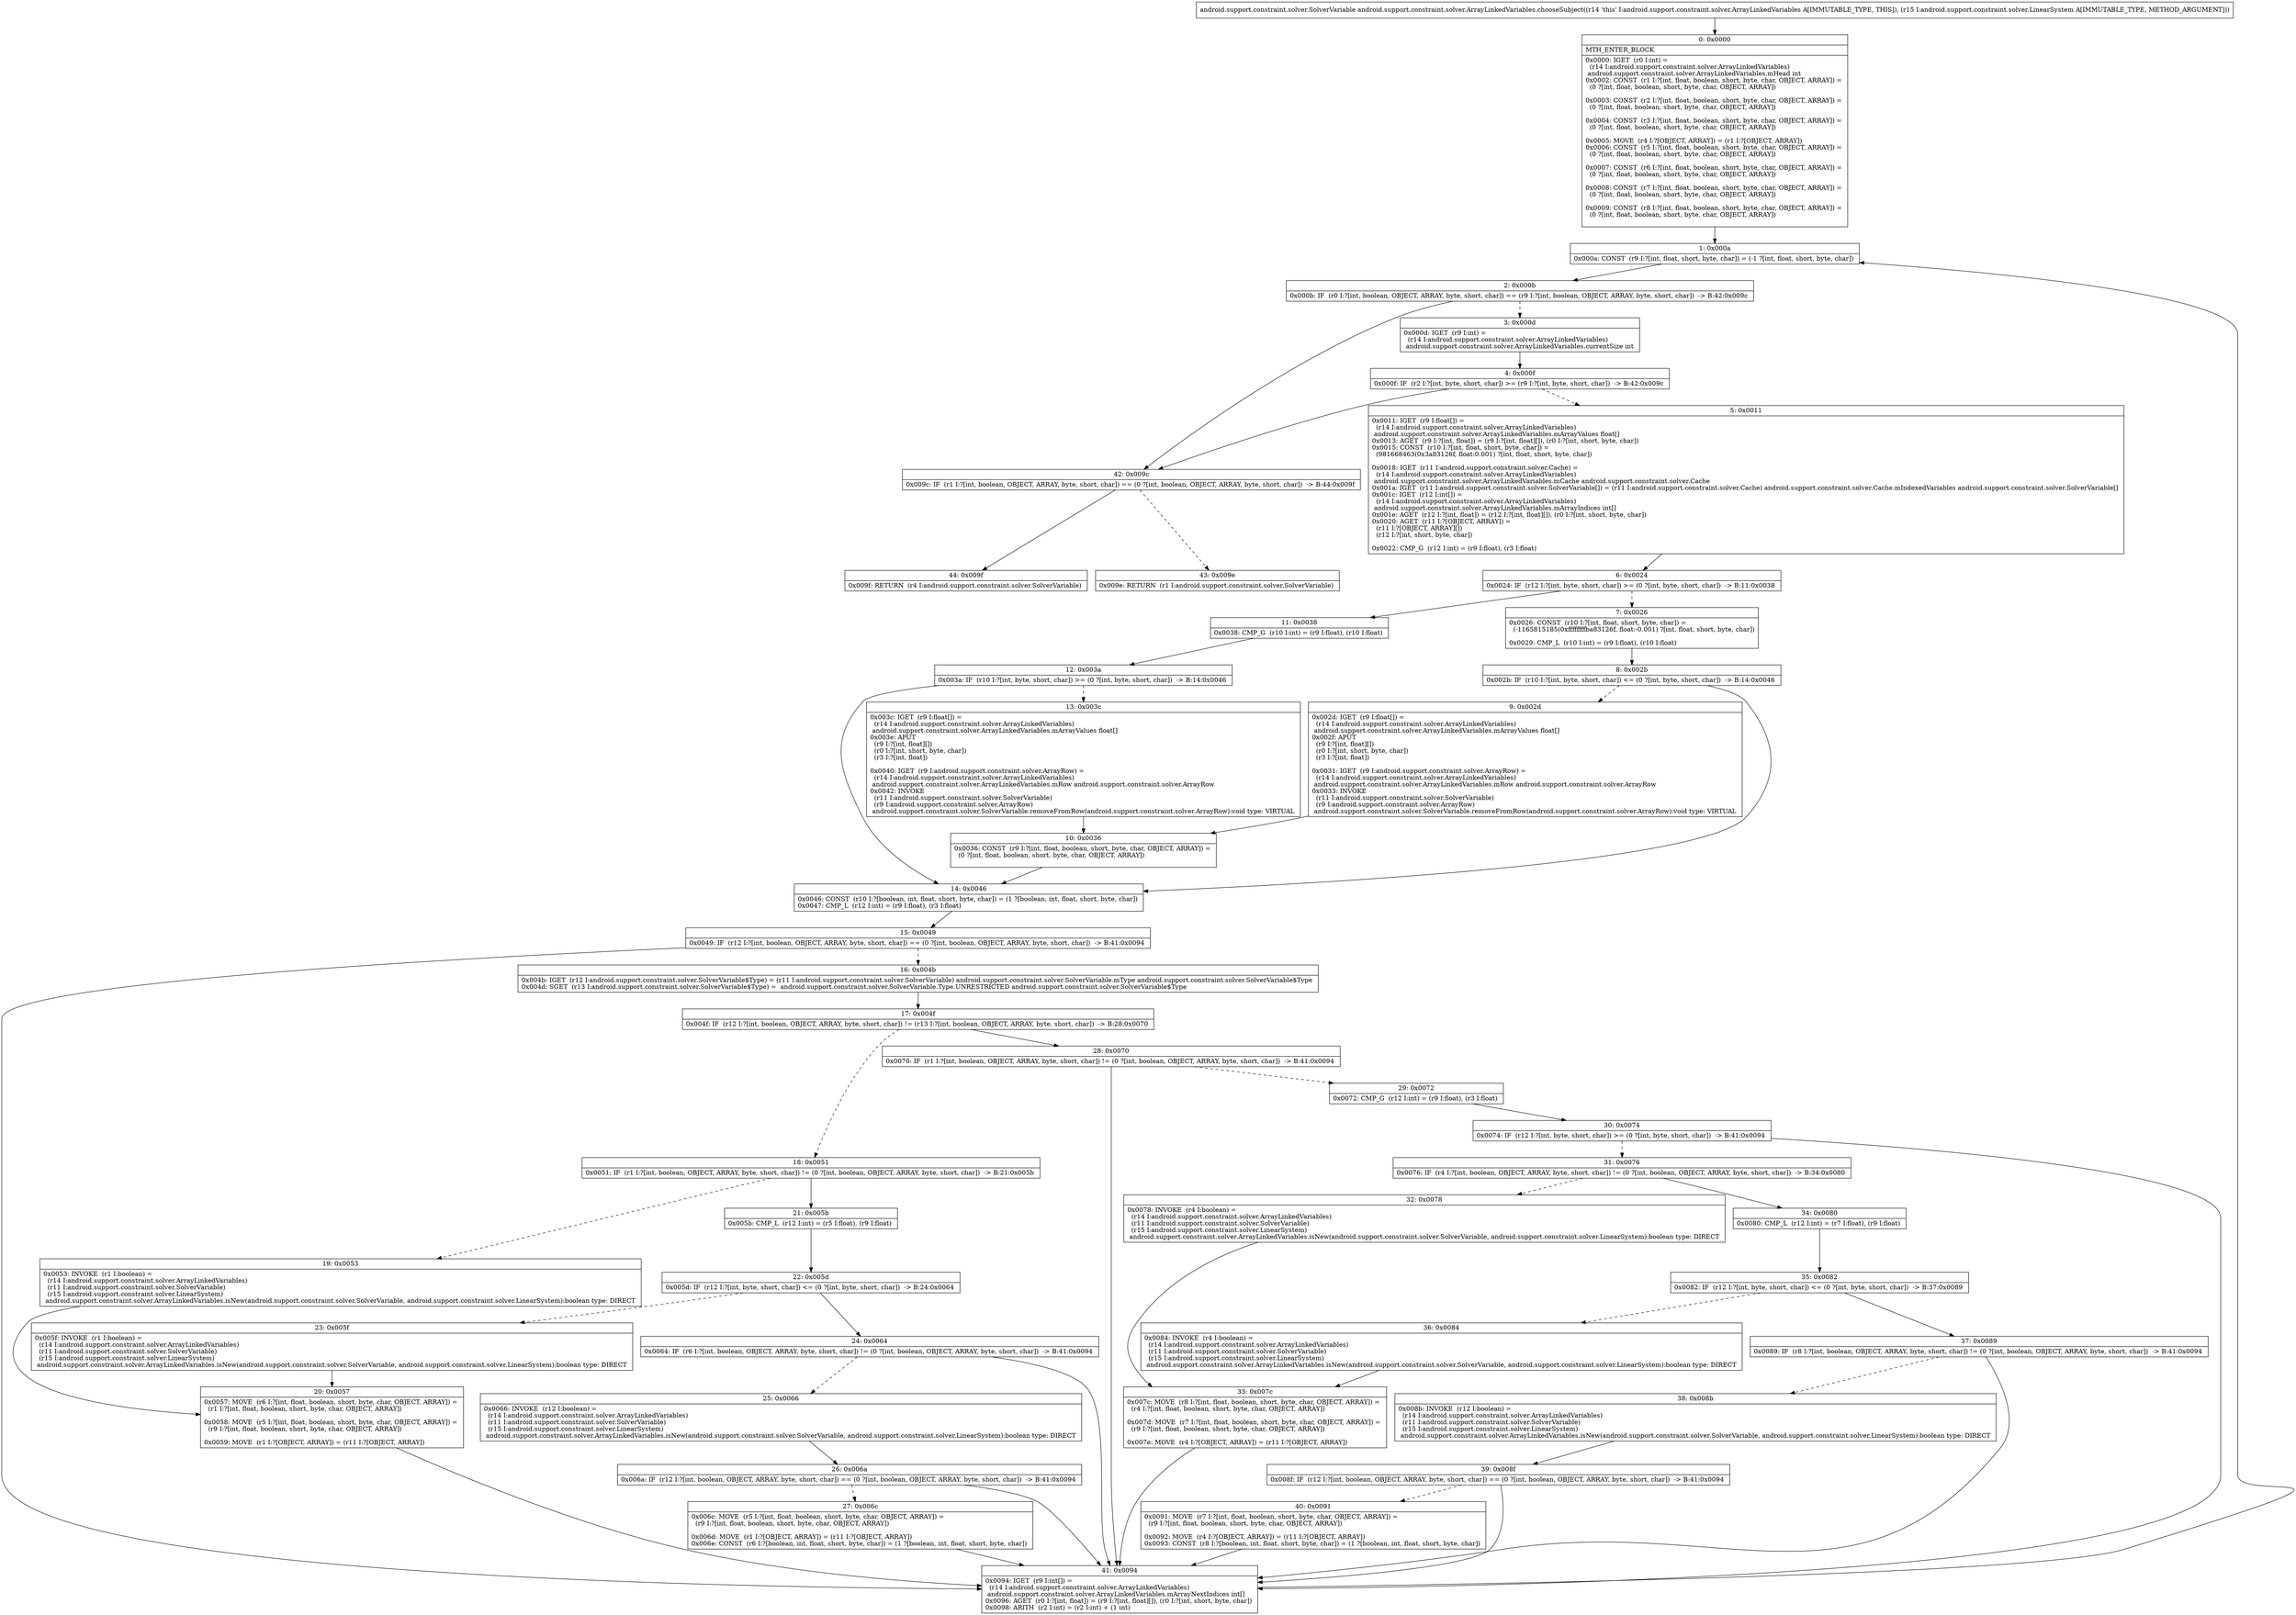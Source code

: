 digraph "CFG forandroid.support.constraint.solver.ArrayLinkedVariables.chooseSubject(Landroid\/support\/constraint\/solver\/LinearSystem;)Landroid\/support\/constraint\/solver\/SolverVariable;" {
Node_0 [shape=record,label="{0\:\ 0x0000|MTH_ENTER_BLOCK\l|0x0000: IGET  (r0 I:int) = \l  (r14 I:android.support.constraint.solver.ArrayLinkedVariables)\l android.support.constraint.solver.ArrayLinkedVariables.mHead int \l0x0002: CONST  (r1 I:?[int, float, boolean, short, byte, char, OBJECT, ARRAY]) = \l  (0 ?[int, float, boolean, short, byte, char, OBJECT, ARRAY])\l \l0x0003: CONST  (r2 I:?[int, float, boolean, short, byte, char, OBJECT, ARRAY]) = \l  (0 ?[int, float, boolean, short, byte, char, OBJECT, ARRAY])\l \l0x0004: CONST  (r3 I:?[int, float, boolean, short, byte, char, OBJECT, ARRAY]) = \l  (0 ?[int, float, boolean, short, byte, char, OBJECT, ARRAY])\l \l0x0005: MOVE  (r4 I:?[OBJECT, ARRAY]) = (r1 I:?[OBJECT, ARRAY]) \l0x0006: CONST  (r5 I:?[int, float, boolean, short, byte, char, OBJECT, ARRAY]) = \l  (0 ?[int, float, boolean, short, byte, char, OBJECT, ARRAY])\l \l0x0007: CONST  (r6 I:?[int, float, boolean, short, byte, char, OBJECT, ARRAY]) = \l  (0 ?[int, float, boolean, short, byte, char, OBJECT, ARRAY])\l \l0x0008: CONST  (r7 I:?[int, float, boolean, short, byte, char, OBJECT, ARRAY]) = \l  (0 ?[int, float, boolean, short, byte, char, OBJECT, ARRAY])\l \l0x0009: CONST  (r8 I:?[int, float, boolean, short, byte, char, OBJECT, ARRAY]) = \l  (0 ?[int, float, boolean, short, byte, char, OBJECT, ARRAY])\l \l}"];
Node_1 [shape=record,label="{1\:\ 0x000a|0x000a: CONST  (r9 I:?[int, float, short, byte, char]) = (\-1 ?[int, float, short, byte, char]) \l}"];
Node_2 [shape=record,label="{2\:\ 0x000b|0x000b: IF  (r0 I:?[int, boolean, OBJECT, ARRAY, byte, short, char]) == (r9 I:?[int, boolean, OBJECT, ARRAY, byte, short, char])  \-\> B:42:0x009c \l}"];
Node_3 [shape=record,label="{3\:\ 0x000d|0x000d: IGET  (r9 I:int) = \l  (r14 I:android.support.constraint.solver.ArrayLinkedVariables)\l android.support.constraint.solver.ArrayLinkedVariables.currentSize int \l}"];
Node_4 [shape=record,label="{4\:\ 0x000f|0x000f: IF  (r2 I:?[int, byte, short, char]) \>= (r9 I:?[int, byte, short, char])  \-\> B:42:0x009c \l}"];
Node_5 [shape=record,label="{5\:\ 0x0011|0x0011: IGET  (r9 I:float[]) = \l  (r14 I:android.support.constraint.solver.ArrayLinkedVariables)\l android.support.constraint.solver.ArrayLinkedVariables.mArrayValues float[] \l0x0013: AGET  (r9 I:?[int, float]) = (r9 I:?[int, float][]), (r0 I:?[int, short, byte, char]) \l0x0015: CONST  (r10 I:?[int, float, short, byte, char]) = \l  (981668463(0x3a83126f, float:0.001) ?[int, float, short, byte, char])\l \l0x0018: IGET  (r11 I:android.support.constraint.solver.Cache) = \l  (r14 I:android.support.constraint.solver.ArrayLinkedVariables)\l android.support.constraint.solver.ArrayLinkedVariables.mCache android.support.constraint.solver.Cache \l0x001a: IGET  (r11 I:android.support.constraint.solver.SolverVariable[]) = (r11 I:android.support.constraint.solver.Cache) android.support.constraint.solver.Cache.mIndexedVariables android.support.constraint.solver.SolverVariable[] \l0x001c: IGET  (r12 I:int[]) = \l  (r14 I:android.support.constraint.solver.ArrayLinkedVariables)\l android.support.constraint.solver.ArrayLinkedVariables.mArrayIndices int[] \l0x001e: AGET  (r12 I:?[int, float]) = (r12 I:?[int, float][]), (r0 I:?[int, short, byte, char]) \l0x0020: AGET  (r11 I:?[OBJECT, ARRAY]) = \l  (r11 I:?[OBJECT, ARRAY][])\l  (r12 I:?[int, short, byte, char])\l \l0x0022: CMP_G  (r12 I:int) = (r9 I:float), (r3 I:float) \l}"];
Node_6 [shape=record,label="{6\:\ 0x0024|0x0024: IF  (r12 I:?[int, byte, short, char]) \>= (0 ?[int, byte, short, char])  \-\> B:11:0x0038 \l}"];
Node_7 [shape=record,label="{7\:\ 0x0026|0x0026: CONST  (r10 I:?[int, float, short, byte, char]) = \l  (\-1165815185(0xffffffffba83126f, float:\-0.001) ?[int, float, short, byte, char])\l \l0x0029: CMP_L  (r10 I:int) = (r9 I:float), (r10 I:float) \l}"];
Node_8 [shape=record,label="{8\:\ 0x002b|0x002b: IF  (r10 I:?[int, byte, short, char]) \<= (0 ?[int, byte, short, char])  \-\> B:14:0x0046 \l}"];
Node_9 [shape=record,label="{9\:\ 0x002d|0x002d: IGET  (r9 I:float[]) = \l  (r14 I:android.support.constraint.solver.ArrayLinkedVariables)\l android.support.constraint.solver.ArrayLinkedVariables.mArrayValues float[] \l0x002f: APUT  \l  (r9 I:?[int, float][])\l  (r0 I:?[int, short, byte, char])\l  (r3 I:?[int, float])\l \l0x0031: IGET  (r9 I:android.support.constraint.solver.ArrayRow) = \l  (r14 I:android.support.constraint.solver.ArrayLinkedVariables)\l android.support.constraint.solver.ArrayLinkedVariables.mRow android.support.constraint.solver.ArrayRow \l0x0033: INVOKE  \l  (r11 I:android.support.constraint.solver.SolverVariable)\l  (r9 I:android.support.constraint.solver.ArrayRow)\l android.support.constraint.solver.SolverVariable.removeFromRow(android.support.constraint.solver.ArrayRow):void type: VIRTUAL \l}"];
Node_10 [shape=record,label="{10\:\ 0x0036|0x0036: CONST  (r9 I:?[int, float, boolean, short, byte, char, OBJECT, ARRAY]) = \l  (0 ?[int, float, boolean, short, byte, char, OBJECT, ARRAY])\l \l}"];
Node_11 [shape=record,label="{11\:\ 0x0038|0x0038: CMP_G  (r10 I:int) = (r9 I:float), (r10 I:float) \l}"];
Node_12 [shape=record,label="{12\:\ 0x003a|0x003a: IF  (r10 I:?[int, byte, short, char]) \>= (0 ?[int, byte, short, char])  \-\> B:14:0x0046 \l}"];
Node_13 [shape=record,label="{13\:\ 0x003c|0x003c: IGET  (r9 I:float[]) = \l  (r14 I:android.support.constraint.solver.ArrayLinkedVariables)\l android.support.constraint.solver.ArrayLinkedVariables.mArrayValues float[] \l0x003e: APUT  \l  (r9 I:?[int, float][])\l  (r0 I:?[int, short, byte, char])\l  (r3 I:?[int, float])\l \l0x0040: IGET  (r9 I:android.support.constraint.solver.ArrayRow) = \l  (r14 I:android.support.constraint.solver.ArrayLinkedVariables)\l android.support.constraint.solver.ArrayLinkedVariables.mRow android.support.constraint.solver.ArrayRow \l0x0042: INVOKE  \l  (r11 I:android.support.constraint.solver.SolverVariable)\l  (r9 I:android.support.constraint.solver.ArrayRow)\l android.support.constraint.solver.SolverVariable.removeFromRow(android.support.constraint.solver.ArrayRow):void type: VIRTUAL \l}"];
Node_14 [shape=record,label="{14\:\ 0x0046|0x0046: CONST  (r10 I:?[boolean, int, float, short, byte, char]) = (1 ?[boolean, int, float, short, byte, char]) \l0x0047: CMP_L  (r12 I:int) = (r9 I:float), (r3 I:float) \l}"];
Node_15 [shape=record,label="{15\:\ 0x0049|0x0049: IF  (r12 I:?[int, boolean, OBJECT, ARRAY, byte, short, char]) == (0 ?[int, boolean, OBJECT, ARRAY, byte, short, char])  \-\> B:41:0x0094 \l}"];
Node_16 [shape=record,label="{16\:\ 0x004b|0x004b: IGET  (r12 I:android.support.constraint.solver.SolverVariable$Type) = (r11 I:android.support.constraint.solver.SolverVariable) android.support.constraint.solver.SolverVariable.mType android.support.constraint.solver.SolverVariable$Type \l0x004d: SGET  (r13 I:android.support.constraint.solver.SolverVariable$Type) =  android.support.constraint.solver.SolverVariable.Type.UNRESTRICTED android.support.constraint.solver.SolverVariable$Type \l}"];
Node_17 [shape=record,label="{17\:\ 0x004f|0x004f: IF  (r12 I:?[int, boolean, OBJECT, ARRAY, byte, short, char]) != (r13 I:?[int, boolean, OBJECT, ARRAY, byte, short, char])  \-\> B:28:0x0070 \l}"];
Node_18 [shape=record,label="{18\:\ 0x0051|0x0051: IF  (r1 I:?[int, boolean, OBJECT, ARRAY, byte, short, char]) != (0 ?[int, boolean, OBJECT, ARRAY, byte, short, char])  \-\> B:21:0x005b \l}"];
Node_19 [shape=record,label="{19\:\ 0x0053|0x0053: INVOKE  (r1 I:boolean) = \l  (r14 I:android.support.constraint.solver.ArrayLinkedVariables)\l  (r11 I:android.support.constraint.solver.SolverVariable)\l  (r15 I:android.support.constraint.solver.LinearSystem)\l android.support.constraint.solver.ArrayLinkedVariables.isNew(android.support.constraint.solver.SolverVariable, android.support.constraint.solver.LinearSystem):boolean type: DIRECT \l}"];
Node_20 [shape=record,label="{20\:\ 0x0057|0x0057: MOVE  (r6 I:?[int, float, boolean, short, byte, char, OBJECT, ARRAY]) = \l  (r1 I:?[int, float, boolean, short, byte, char, OBJECT, ARRAY])\l \l0x0058: MOVE  (r5 I:?[int, float, boolean, short, byte, char, OBJECT, ARRAY]) = \l  (r9 I:?[int, float, boolean, short, byte, char, OBJECT, ARRAY])\l \l0x0059: MOVE  (r1 I:?[OBJECT, ARRAY]) = (r11 I:?[OBJECT, ARRAY]) \l}"];
Node_21 [shape=record,label="{21\:\ 0x005b|0x005b: CMP_L  (r12 I:int) = (r5 I:float), (r9 I:float) \l}"];
Node_22 [shape=record,label="{22\:\ 0x005d|0x005d: IF  (r12 I:?[int, byte, short, char]) \<= (0 ?[int, byte, short, char])  \-\> B:24:0x0064 \l}"];
Node_23 [shape=record,label="{23\:\ 0x005f|0x005f: INVOKE  (r1 I:boolean) = \l  (r14 I:android.support.constraint.solver.ArrayLinkedVariables)\l  (r11 I:android.support.constraint.solver.SolverVariable)\l  (r15 I:android.support.constraint.solver.LinearSystem)\l android.support.constraint.solver.ArrayLinkedVariables.isNew(android.support.constraint.solver.SolverVariable, android.support.constraint.solver.LinearSystem):boolean type: DIRECT \l}"];
Node_24 [shape=record,label="{24\:\ 0x0064|0x0064: IF  (r6 I:?[int, boolean, OBJECT, ARRAY, byte, short, char]) != (0 ?[int, boolean, OBJECT, ARRAY, byte, short, char])  \-\> B:41:0x0094 \l}"];
Node_25 [shape=record,label="{25\:\ 0x0066|0x0066: INVOKE  (r12 I:boolean) = \l  (r14 I:android.support.constraint.solver.ArrayLinkedVariables)\l  (r11 I:android.support.constraint.solver.SolverVariable)\l  (r15 I:android.support.constraint.solver.LinearSystem)\l android.support.constraint.solver.ArrayLinkedVariables.isNew(android.support.constraint.solver.SolverVariable, android.support.constraint.solver.LinearSystem):boolean type: DIRECT \l}"];
Node_26 [shape=record,label="{26\:\ 0x006a|0x006a: IF  (r12 I:?[int, boolean, OBJECT, ARRAY, byte, short, char]) == (0 ?[int, boolean, OBJECT, ARRAY, byte, short, char])  \-\> B:41:0x0094 \l}"];
Node_27 [shape=record,label="{27\:\ 0x006c|0x006c: MOVE  (r5 I:?[int, float, boolean, short, byte, char, OBJECT, ARRAY]) = \l  (r9 I:?[int, float, boolean, short, byte, char, OBJECT, ARRAY])\l \l0x006d: MOVE  (r1 I:?[OBJECT, ARRAY]) = (r11 I:?[OBJECT, ARRAY]) \l0x006e: CONST  (r6 I:?[boolean, int, float, short, byte, char]) = (1 ?[boolean, int, float, short, byte, char]) \l}"];
Node_28 [shape=record,label="{28\:\ 0x0070|0x0070: IF  (r1 I:?[int, boolean, OBJECT, ARRAY, byte, short, char]) != (0 ?[int, boolean, OBJECT, ARRAY, byte, short, char])  \-\> B:41:0x0094 \l}"];
Node_29 [shape=record,label="{29\:\ 0x0072|0x0072: CMP_G  (r12 I:int) = (r9 I:float), (r3 I:float) \l}"];
Node_30 [shape=record,label="{30\:\ 0x0074|0x0074: IF  (r12 I:?[int, byte, short, char]) \>= (0 ?[int, byte, short, char])  \-\> B:41:0x0094 \l}"];
Node_31 [shape=record,label="{31\:\ 0x0076|0x0076: IF  (r4 I:?[int, boolean, OBJECT, ARRAY, byte, short, char]) != (0 ?[int, boolean, OBJECT, ARRAY, byte, short, char])  \-\> B:34:0x0080 \l}"];
Node_32 [shape=record,label="{32\:\ 0x0078|0x0078: INVOKE  (r4 I:boolean) = \l  (r14 I:android.support.constraint.solver.ArrayLinkedVariables)\l  (r11 I:android.support.constraint.solver.SolverVariable)\l  (r15 I:android.support.constraint.solver.LinearSystem)\l android.support.constraint.solver.ArrayLinkedVariables.isNew(android.support.constraint.solver.SolverVariable, android.support.constraint.solver.LinearSystem):boolean type: DIRECT \l}"];
Node_33 [shape=record,label="{33\:\ 0x007c|0x007c: MOVE  (r8 I:?[int, float, boolean, short, byte, char, OBJECT, ARRAY]) = \l  (r4 I:?[int, float, boolean, short, byte, char, OBJECT, ARRAY])\l \l0x007d: MOVE  (r7 I:?[int, float, boolean, short, byte, char, OBJECT, ARRAY]) = \l  (r9 I:?[int, float, boolean, short, byte, char, OBJECT, ARRAY])\l \l0x007e: MOVE  (r4 I:?[OBJECT, ARRAY]) = (r11 I:?[OBJECT, ARRAY]) \l}"];
Node_34 [shape=record,label="{34\:\ 0x0080|0x0080: CMP_L  (r12 I:int) = (r7 I:float), (r9 I:float) \l}"];
Node_35 [shape=record,label="{35\:\ 0x0082|0x0082: IF  (r12 I:?[int, byte, short, char]) \<= (0 ?[int, byte, short, char])  \-\> B:37:0x0089 \l}"];
Node_36 [shape=record,label="{36\:\ 0x0084|0x0084: INVOKE  (r4 I:boolean) = \l  (r14 I:android.support.constraint.solver.ArrayLinkedVariables)\l  (r11 I:android.support.constraint.solver.SolverVariable)\l  (r15 I:android.support.constraint.solver.LinearSystem)\l android.support.constraint.solver.ArrayLinkedVariables.isNew(android.support.constraint.solver.SolverVariable, android.support.constraint.solver.LinearSystem):boolean type: DIRECT \l}"];
Node_37 [shape=record,label="{37\:\ 0x0089|0x0089: IF  (r8 I:?[int, boolean, OBJECT, ARRAY, byte, short, char]) != (0 ?[int, boolean, OBJECT, ARRAY, byte, short, char])  \-\> B:41:0x0094 \l}"];
Node_38 [shape=record,label="{38\:\ 0x008b|0x008b: INVOKE  (r12 I:boolean) = \l  (r14 I:android.support.constraint.solver.ArrayLinkedVariables)\l  (r11 I:android.support.constraint.solver.SolverVariable)\l  (r15 I:android.support.constraint.solver.LinearSystem)\l android.support.constraint.solver.ArrayLinkedVariables.isNew(android.support.constraint.solver.SolverVariable, android.support.constraint.solver.LinearSystem):boolean type: DIRECT \l}"];
Node_39 [shape=record,label="{39\:\ 0x008f|0x008f: IF  (r12 I:?[int, boolean, OBJECT, ARRAY, byte, short, char]) == (0 ?[int, boolean, OBJECT, ARRAY, byte, short, char])  \-\> B:41:0x0094 \l}"];
Node_40 [shape=record,label="{40\:\ 0x0091|0x0091: MOVE  (r7 I:?[int, float, boolean, short, byte, char, OBJECT, ARRAY]) = \l  (r9 I:?[int, float, boolean, short, byte, char, OBJECT, ARRAY])\l \l0x0092: MOVE  (r4 I:?[OBJECT, ARRAY]) = (r11 I:?[OBJECT, ARRAY]) \l0x0093: CONST  (r8 I:?[boolean, int, float, short, byte, char]) = (1 ?[boolean, int, float, short, byte, char]) \l}"];
Node_41 [shape=record,label="{41\:\ 0x0094|0x0094: IGET  (r9 I:int[]) = \l  (r14 I:android.support.constraint.solver.ArrayLinkedVariables)\l android.support.constraint.solver.ArrayLinkedVariables.mArrayNextIndices int[] \l0x0096: AGET  (r0 I:?[int, float]) = (r9 I:?[int, float][]), (r0 I:?[int, short, byte, char]) \l0x0098: ARITH  (r2 I:int) = (r2 I:int) + (1 int) \l}"];
Node_42 [shape=record,label="{42\:\ 0x009c|0x009c: IF  (r1 I:?[int, boolean, OBJECT, ARRAY, byte, short, char]) == (0 ?[int, boolean, OBJECT, ARRAY, byte, short, char])  \-\> B:44:0x009f \l}"];
Node_43 [shape=record,label="{43\:\ 0x009e|0x009e: RETURN  (r1 I:android.support.constraint.solver.SolverVariable) \l}"];
Node_44 [shape=record,label="{44\:\ 0x009f|0x009f: RETURN  (r4 I:android.support.constraint.solver.SolverVariable) \l}"];
MethodNode[shape=record,label="{android.support.constraint.solver.SolverVariable android.support.constraint.solver.ArrayLinkedVariables.chooseSubject((r14 'this' I:android.support.constraint.solver.ArrayLinkedVariables A[IMMUTABLE_TYPE, THIS]), (r15 I:android.support.constraint.solver.LinearSystem A[IMMUTABLE_TYPE, METHOD_ARGUMENT])) }"];
MethodNode -> Node_0;
Node_0 -> Node_1;
Node_1 -> Node_2;
Node_2 -> Node_3[style=dashed];
Node_2 -> Node_42;
Node_3 -> Node_4;
Node_4 -> Node_5[style=dashed];
Node_4 -> Node_42;
Node_5 -> Node_6;
Node_6 -> Node_7[style=dashed];
Node_6 -> Node_11;
Node_7 -> Node_8;
Node_8 -> Node_9[style=dashed];
Node_8 -> Node_14;
Node_9 -> Node_10;
Node_10 -> Node_14;
Node_11 -> Node_12;
Node_12 -> Node_13[style=dashed];
Node_12 -> Node_14;
Node_13 -> Node_10;
Node_14 -> Node_15;
Node_15 -> Node_16[style=dashed];
Node_15 -> Node_41;
Node_16 -> Node_17;
Node_17 -> Node_18[style=dashed];
Node_17 -> Node_28;
Node_18 -> Node_19[style=dashed];
Node_18 -> Node_21;
Node_19 -> Node_20;
Node_20 -> Node_41;
Node_21 -> Node_22;
Node_22 -> Node_23[style=dashed];
Node_22 -> Node_24;
Node_23 -> Node_20;
Node_24 -> Node_25[style=dashed];
Node_24 -> Node_41;
Node_25 -> Node_26;
Node_26 -> Node_27[style=dashed];
Node_26 -> Node_41;
Node_27 -> Node_41;
Node_28 -> Node_29[style=dashed];
Node_28 -> Node_41;
Node_29 -> Node_30;
Node_30 -> Node_31[style=dashed];
Node_30 -> Node_41;
Node_31 -> Node_32[style=dashed];
Node_31 -> Node_34;
Node_32 -> Node_33;
Node_33 -> Node_41;
Node_34 -> Node_35;
Node_35 -> Node_36[style=dashed];
Node_35 -> Node_37;
Node_36 -> Node_33;
Node_37 -> Node_38[style=dashed];
Node_37 -> Node_41;
Node_38 -> Node_39;
Node_39 -> Node_40[style=dashed];
Node_39 -> Node_41;
Node_40 -> Node_41;
Node_41 -> Node_1;
Node_42 -> Node_43[style=dashed];
Node_42 -> Node_44;
}

